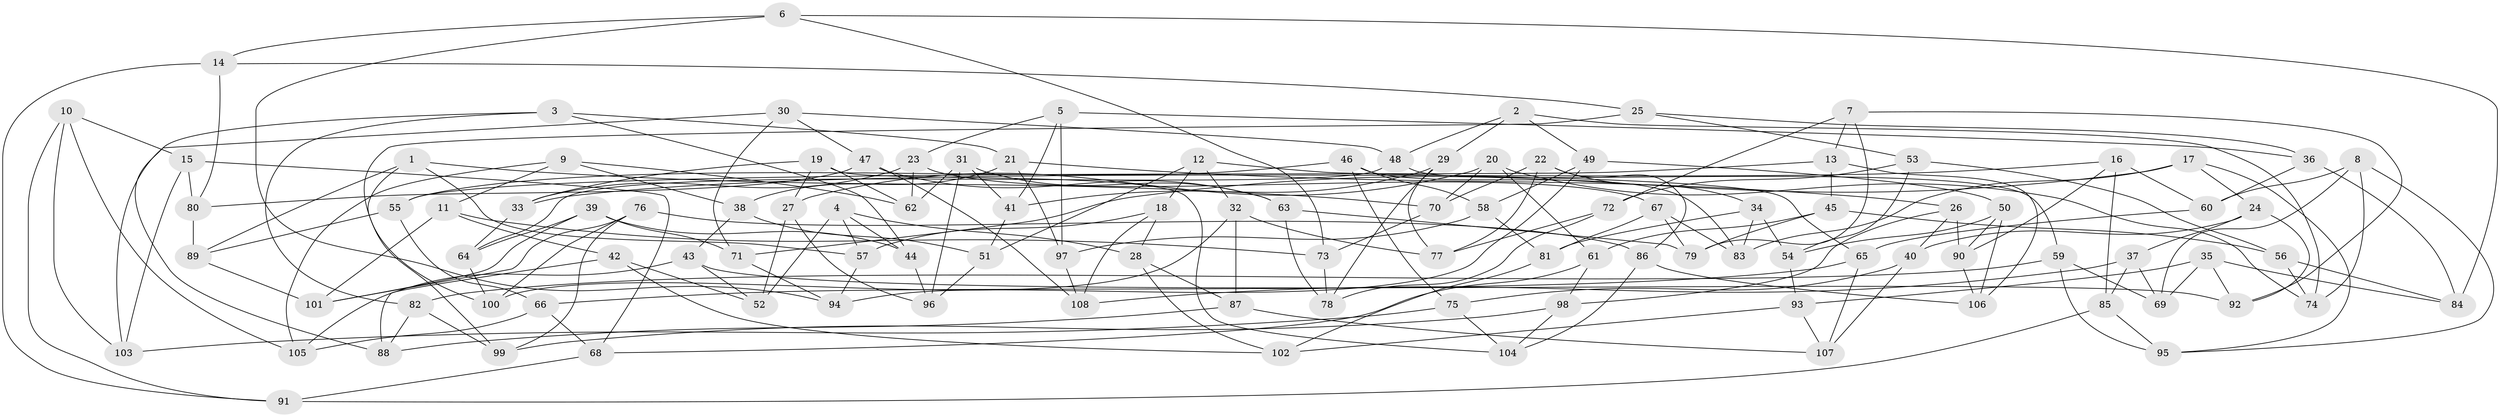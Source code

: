// coarse degree distribution, {8: 0.037037037037037035, 10: 0.07407407407407407, 4: 0.6111111111111112, 11: 0.037037037037037035, 7: 0.018518518518518517, 9: 0.07407407407407407, 3: 0.09259259259259259, 6: 0.037037037037037035, 12: 0.018518518518518517}
// Generated by graph-tools (version 1.1) at 2025/54/03/04/25 22:54:04]
// undirected, 108 vertices, 216 edges
graph export_dot {
  node [color=gray90,style=filled];
  1;
  2;
  3;
  4;
  5;
  6;
  7;
  8;
  9;
  10;
  11;
  12;
  13;
  14;
  15;
  16;
  17;
  18;
  19;
  20;
  21;
  22;
  23;
  24;
  25;
  26;
  27;
  28;
  29;
  30;
  31;
  32;
  33;
  34;
  35;
  36;
  37;
  38;
  39;
  40;
  41;
  42;
  43;
  44;
  45;
  46;
  47;
  48;
  49;
  50;
  51;
  52;
  53;
  54;
  55;
  56;
  57;
  58;
  59;
  60;
  61;
  62;
  63;
  64;
  65;
  66;
  67;
  68;
  69;
  70;
  71;
  72;
  73;
  74;
  75;
  76;
  77;
  78;
  79;
  80;
  81;
  82;
  83;
  84;
  85;
  86;
  87;
  88;
  89;
  90;
  91;
  92;
  93;
  94;
  95;
  96;
  97;
  98;
  99;
  100;
  101;
  102;
  103;
  104;
  105;
  106;
  107;
  108;
  1 -- 70;
  1 -- 99;
  1 -- 57;
  1 -- 89;
  2 -- 49;
  2 -- 29;
  2 -- 48;
  2 -- 74;
  3 -- 44;
  3 -- 82;
  3 -- 88;
  3 -- 21;
  4 -- 28;
  4 -- 52;
  4 -- 57;
  4 -- 44;
  5 -- 23;
  5 -- 41;
  5 -- 36;
  5 -- 97;
  6 -- 94;
  6 -- 73;
  6 -- 14;
  6 -- 84;
  7 -- 13;
  7 -- 72;
  7 -- 79;
  7 -- 92;
  8 -- 60;
  8 -- 95;
  8 -- 69;
  8 -- 74;
  9 -- 62;
  9 -- 38;
  9 -- 11;
  9 -- 105;
  10 -- 105;
  10 -- 15;
  10 -- 103;
  10 -- 91;
  11 -- 101;
  11 -- 42;
  11 -- 73;
  12 -- 65;
  12 -- 18;
  12 -- 32;
  12 -- 51;
  13 -- 106;
  13 -- 55;
  13 -- 45;
  14 -- 80;
  14 -- 91;
  14 -- 25;
  15 -- 80;
  15 -- 103;
  15 -- 68;
  16 -- 60;
  16 -- 90;
  16 -- 33;
  16 -- 85;
  17 -- 71;
  17 -- 83;
  17 -- 24;
  17 -- 95;
  18 -- 28;
  18 -- 108;
  18 -- 57;
  19 -- 62;
  19 -- 104;
  19 -- 27;
  19 -- 33;
  20 -- 74;
  20 -- 61;
  20 -- 27;
  20 -- 70;
  21 -- 38;
  21 -- 26;
  21 -- 97;
  22 -- 34;
  22 -- 77;
  22 -- 86;
  22 -- 70;
  23 -- 33;
  23 -- 62;
  23 -- 67;
  24 -- 37;
  24 -- 40;
  24 -- 92;
  25 -- 100;
  25 -- 36;
  25 -- 53;
  26 -- 98;
  26 -- 40;
  26 -- 90;
  27 -- 96;
  27 -- 52;
  28 -- 87;
  28 -- 102;
  29 -- 78;
  29 -- 41;
  29 -- 77;
  30 -- 103;
  30 -- 47;
  30 -- 48;
  30 -- 71;
  31 -- 62;
  31 -- 63;
  31 -- 41;
  31 -- 96;
  32 -- 77;
  32 -- 87;
  32 -- 100;
  33 -- 64;
  34 -- 83;
  34 -- 54;
  34 -- 81;
  35 -- 69;
  35 -- 93;
  35 -- 84;
  35 -- 92;
  36 -- 84;
  36 -- 60;
  37 -- 69;
  37 -- 85;
  37 -- 108;
  38 -- 43;
  38 -- 51;
  39 -- 71;
  39 -- 64;
  39 -- 101;
  39 -- 44;
  40 -- 107;
  40 -- 75;
  41 -- 51;
  42 -- 102;
  42 -- 52;
  42 -- 88;
  43 -- 105;
  43 -- 92;
  43 -- 52;
  44 -- 96;
  45 -- 56;
  45 -- 61;
  45 -- 79;
  46 -- 58;
  46 -- 83;
  46 -- 55;
  46 -- 75;
  47 -- 108;
  47 -- 63;
  47 -- 80;
  48 -- 64;
  48 -- 59;
  49 -- 50;
  49 -- 94;
  49 -- 58;
  50 -- 106;
  50 -- 90;
  50 -- 54;
  51 -- 96;
  53 -- 72;
  53 -- 56;
  53 -- 54;
  54 -- 93;
  55 -- 66;
  55 -- 89;
  56 -- 74;
  56 -- 84;
  57 -- 94;
  58 -- 81;
  58 -- 97;
  59 -- 95;
  59 -- 82;
  59 -- 69;
  60 -- 65;
  61 -- 98;
  61 -- 68;
  63 -- 78;
  63 -- 79;
  64 -- 100;
  65 -- 107;
  65 -- 66;
  66 -- 105;
  66 -- 68;
  67 -- 79;
  67 -- 81;
  67 -- 83;
  68 -- 91;
  70 -- 73;
  71 -- 94;
  72 -- 77;
  72 -- 78;
  73 -- 78;
  75 -- 104;
  75 -- 103;
  76 -- 99;
  76 -- 100;
  76 -- 101;
  76 -- 86;
  80 -- 89;
  81 -- 102;
  82 -- 88;
  82 -- 99;
  85 -- 95;
  85 -- 91;
  86 -- 106;
  86 -- 104;
  87 -- 88;
  87 -- 107;
  89 -- 101;
  90 -- 106;
  93 -- 102;
  93 -- 107;
  97 -- 108;
  98 -- 104;
  98 -- 99;
}
